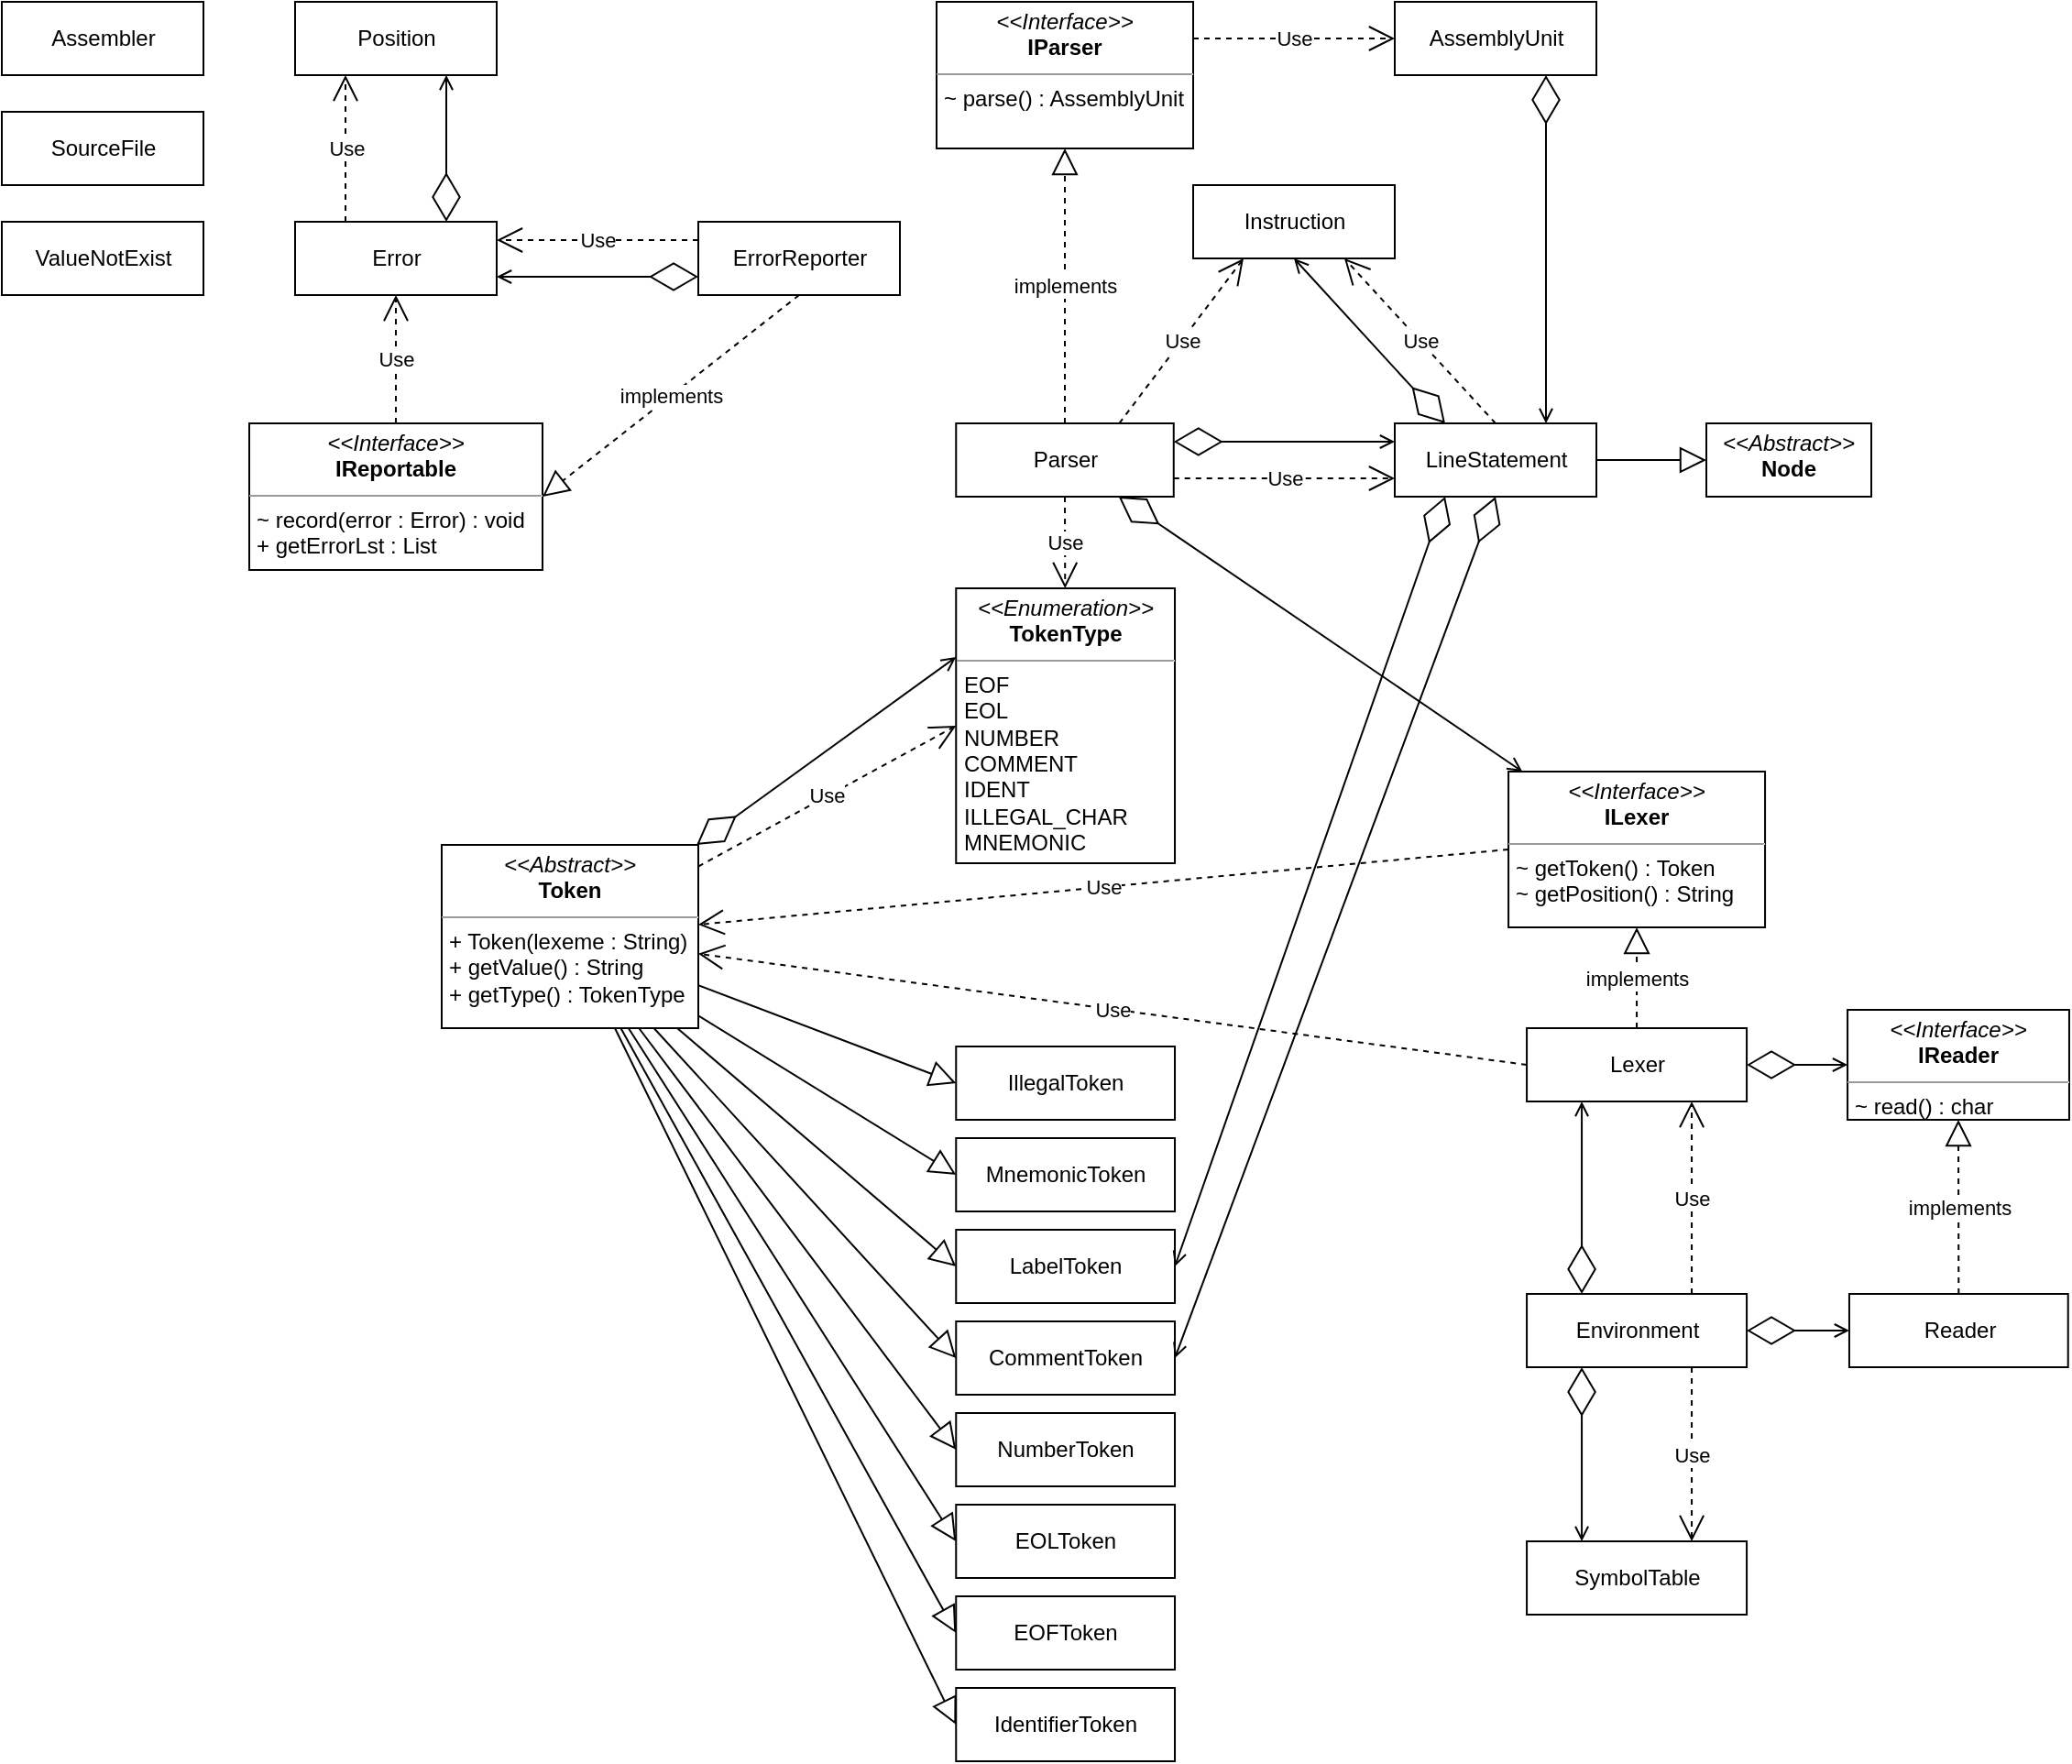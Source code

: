 <mxfile version="13.10.0" type="github">
  <diagram id="C5RBs43oDa-KdzZeNtuy" name="Page-1">
    <mxGraphModel dx="1422" dy="794" grid="1" gridSize="10" guides="1" tooltips="1" connect="1" arrows="1" fold="1" page="1" pageScale="1" pageWidth="827" pageHeight="1169" math="0" shadow="0">
      <root>
        <mxCell id="WIyWlLk6GJQsqaUBKTNV-0" />
        <mxCell id="WIyWlLk6GJQsqaUBKTNV-1" parent="WIyWlLk6GJQsqaUBKTNV-0" />
        <mxCell id="xSu46usnXrY1J6GmOUCb-12" value="Assembler" style="html=1;" vertex="1" parent="WIyWlLk6GJQsqaUBKTNV-1">
          <mxGeometry x="40" y="40" width="110" height="40" as="geometry" />
        </mxCell>
        <mxCell id="xSu46usnXrY1J6GmOUCb-17" value="Error" style="html=1;" vertex="1" parent="WIyWlLk6GJQsqaUBKTNV-1">
          <mxGeometry x="200" y="160" width="110" height="40" as="geometry" />
        </mxCell>
        <mxCell id="xSu46usnXrY1J6GmOUCb-18" value="Position" style="html=1;" vertex="1" parent="WIyWlLk6GJQsqaUBKTNV-1">
          <mxGeometry x="200" y="40" width="110" height="40" as="geometry" />
        </mxCell>
        <mxCell id="xSu46usnXrY1J6GmOUCb-23" value="SourceFile" style="html=1;" vertex="1" parent="WIyWlLk6GJQsqaUBKTNV-1">
          <mxGeometry x="40" y="100" width="110" height="40" as="geometry" />
        </mxCell>
        <mxCell id="xSu46usnXrY1J6GmOUCb-26" value="&lt;p style=&quot;margin: 0px ; margin-top: 4px ; text-align: center&quot;&gt;&lt;i&gt;&amp;lt;&amp;lt;Interface&amp;gt;&amp;gt;&lt;/i&gt;&lt;br&gt;&lt;/p&gt;&lt;div style=&quot;text-align: center&quot;&gt;&lt;b&gt;IReportable&lt;/b&gt;&lt;/div&gt;&lt;hr size=&quot;1&quot;&gt;&lt;p style=&quot;margin: 0px ; margin-left: 4px&quot;&gt;~ record(error : Error) : void&lt;br&gt;&lt;/p&gt;&lt;p style=&quot;margin: 0px ; margin-left: 4px&quot;&gt;+ getErrorLst : List&lt;/p&gt;" style="verticalAlign=top;align=left;overflow=fill;fontSize=12;fontFamily=Helvetica;html=1;" vertex="1" parent="WIyWlLk6GJQsqaUBKTNV-1">
          <mxGeometry x="175" y="270" width="160" height="80" as="geometry" />
        </mxCell>
        <mxCell id="xSu46usnXrY1J6GmOUCb-27" value="&lt;p style=&quot;margin: 0px ; margin-top: 4px ; text-align: center&quot;&gt;&lt;i&gt;&amp;lt;&amp;lt;Interface&amp;gt;&amp;gt;&lt;/i&gt;&lt;br&gt;&lt;/p&gt;&lt;div style=&quot;text-align: center&quot;&gt;&lt;b&gt;IParser&lt;/b&gt;&lt;/div&gt;&lt;hr size=&quot;1&quot;&gt;&lt;p style=&quot;margin: 0px ; margin-left: 4px&quot;&gt;~ parse() : AssemblyUnit&lt;br&gt;&lt;/p&gt;" style="verticalAlign=top;align=left;overflow=fill;fontSize=12;fontFamily=Helvetica;html=1;" vertex="1" parent="WIyWlLk6GJQsqaUBKTNV-1">
          <mxGeometry x="550" y="40" width="140" height="80" as="geometry" />
        </mxCell>
        <mxCell id="xSu46usnXrY1J6GmOUCb-28" value="Use" style="endArrow=open;endSize=12;dashed=1;html=1;exitX=0.5;exitY=0;exitDx=0;exitDy=0;entryX=0.5;entryY=1;entryDx=0;entryDy=0;" edge="1" parent="WIyWlLk6GJQsqaUBKTNV-1" source="xSu46usnXrY1J6GmOUCb-26" target="xSu46usnXrY1J6GmOUCb-17">
          <mxGeometry width="160" relative="1" as="geometry">
            <mxPoint x="320" y="330" as="sourcePoint" />
            <mxPoint x="390" y="140" as="targetPoint" />
          </mxGeometry>
        </mxCell>
        <mxCell id="xSu46usnXrY1J6GmOUCb-29" value="Use" style="endArrow=open;endSize=12;dashed=1;html=1;exitX=0.25;exitY=0;exitDx=0;exitDy=0;entryX=0.25;entryY=1;entryDx=0;entryDy=0;" edge="1" parent="WIyWlLk6GJQsqaUBKTNV-1" source="xSu46usnXrY1J6GmOUCb-17" target="xSu46usnXrY1J6GmOUCb-18">
          <mxGeometry width="160" relative="1" as="geometry">
            <mxPoint x="320" y="330" as="sourcePoint" />
            <mxPoint x="480" y="330" as="targetPoint" />
          </mxGeometry>
        </mxCell>
        <mxCell id="xSu46usnXrY1J6GmOUCb-31" value="ErrorReporter" style="html=1;" vertex="1" parent="WIyWlLk6GJQsqaUBKTNV-1">
          <mxGeometry x="420" y="160" width="110" height="40" as="geometry" />
        </mxCell>
        <mxCell id="xSu46usnXrY1J6GmOUCb-32" value="Use" style="endArrow=open;endSize=12;dashed=1;html=1;exitX=0;exitY=0.25;exitDx=0;exitDy=0;entryX=1;entryY=0.25;entryDx=0;entryDy=0;" edge="1" parent="WIyWlLk6GJQsqaUBKTNV-1" source="xSu46usnXrY1J6GmOUCb-31" target="xSu46usnXrY1J6GmOUCb-17">
          <mxGeometry width="160" relative="1" as="geometry">
            <mxPoint x="320" y="330" as="sourcePoint" />
            <mxPoint x="480" y="330" as="targetPoint" />
          </mxGeometry>
        </mxCell>
        <mxCell id="xSu46usnXrY1J6GmOUCb-35" value="" style="endArrow=diamondThin;endFill=0;endSize=24;html=1;entryX=0.75;entryY=0;entryDx=0;entryDy=0;exitX=0.75;exitY=1;exitDx=0;exitDy=0;startArrow=open;startFill=0;" edge="1" parent="WIyWlLk6GJQsqaUBKTNV-1" source="xSu46usnXrY1J6GmOUCb-18" target="xSu46usnXrY1J6GmOUCb-17">
          <mxGeometry width="160" relative="1" as="geometry">
            <mxPoint x="320" y="330" as="sourcePoint" />
            <mxPoint x="480" y="330" as="targetPoint" />
          </mxGeometry>
        </mxCell>
        <mxCell id="xSu46usnXrY1J6GmOUCb-36" value="" style="endArrow=diamondThin;endFill=0;endSize=24;html=1;entryX=0;entryY=0.75;entryDx=0;entryDy=0;exitX=1;exitY=0.75;exitDx=0;exitDy=0;startArrow=open;startFill=0;" edge="1" parent="WIyWlLk6GJQsqaUBKTNV-1" source="xSu46usnXrY1J6GmOUCb-17" target="xSu46usnXrY1J6GmOUCb-31">
          <mxGeometry width="160" relative="1" as="geometry">
            <mxPoint x="292.5" y="90" as="sourcePoint" />
            <mxPoint x="292.5" y="170" as="targetPoint" />
          </mxGeometry>
        </mxCell>
        <mxCell id="xSu46usnXrY1J6GmOUCb-37" value="implements" style="endArrow=block;dashed=1;endFill=0;endSize=12;html=1;entryX=1;entryY=0.5;entryDx=0;entryDy=0;exitX=0.5;exitY=1;exitDx=0;exitDy=0;" edge="1" parent="WIyWlLk6GJQsqaUBKTNV-1" source="xSu46usnXrY1J6GmOUCb-31" target="xSu46usnXrY1J6GmOUCb-26">
          <mxGeometry width="160" relative="1" as="geometry">
            <mxPoint x="475" y="230" as="sourcePoint" />
            <mxPoint x="480" y="330" as="targetPoint" />
          </mxGeometry>
        </mxCell>
        <mxCell id="xSu46usnXrY1J6GmOUCb-38" value="Parser" style="html=1;" vertex="1" parent="WIyWlLk6GJQsqaUBKTNV-1">
          <mxGeometry x="560.63" y="270" width="118.75" height="40" as="geometry" />
        </mxCell>
        <mxCell id="xSu46usnXrY1J6GmOUCb-39" value="AssemblyUnit" style="html=1;" vertex="1" parent="WIyWlLk6GJQsqaUBKTNV-1">
          <mxGeometry x="800" y="40" width="110" height="40" as="geometry" />
        </mxCell>
        <mxCell id="xSu46usnXrY1J6GmOUCb-40" value="implements" style="endArrow=block;dashed=1;endFill=0;endSize=12;html=1;exitX=0.5;exitY=0;exitDx=0;exitDy=0;entryX=0.5;entryY=1;entryDx=0;entryDy=0;" edge="1" parent="WIyWlLk6GJQsqaUBKTNV-1" source="xSu46usnXrY1J6GmOUCb-38" target="xSu46usnXrY1J6GmOUCb-27">
          <mxGeometry width="160" relative="1" as="geometry">
            <mxPoint x="320" y="330" as="sourcePoint" />
            <mxPoint x="480" y="330" as="targetPoint" />
          </mxGeometry>
        </mxCell>
        <mxCell id="xSu46usnXrY1J6GmOUCb-41" value="Use" style="endArrow=open;endSize=12;dashed=1;html=1;exitX=1;exitY=0.25;exitDx=0;exitDy=0;entryX=0;entryY=0.5;entryDx=0;entryDy=0;" edge="1" parent="WIyWlLk6GJQsqaUBKTNV-1" source="xSu46usnXrY1J6GmOUCb-27" target="xSu46usnXrY1J6GmOUCb-39">
          <mxGeometry width="160" relative="1" as="geometry">
            <mxPoint x="320" y="330" as="sourcePoint" />
            <mxPoint x="480" y="330" as="targetPoint" />
          </mxGeometry>
        </mxCell>
        <mxCell id="xSu46usnXrY1J6GmOUCb-45" value="LineStatement" style="html=1;" vertex="1" parent="WIyWlLk6GJQsqaUBKTNV-1">
          <mxGeometry x="800" y="270" width="110" height="40" as="geometry" />
        </mxCell>
        <mxCell id="xSu46usnXrY1J6GmOUCb-47" value="" style="endArrow=diamondThin;endFill=0;endSize=24;html=1;entryX=0.75;entryY=1;entryDx=0;entryDy=0;exitX=0.75;exitY=0;exitDx=0;exitDy=0;startArrow=open;startFill=0;" edge="1" parent="WIyWlLk6GJQsqaUBKTNV-1" source="xSu46usnXrY1J6GmOUCb-45" target="xSu46usnXrY1J6GmOUCb-39">
          <mxGeometry width="160" relative="1" as="geometry">
            <mxPoint x="292.5" y="90" as="sourcePoint" />
            <mxPoint x="292.5" y="170" as="targetPoint" />
          </mxGeometry>
        </mxCell>
        <mxCell id="xSu46usnXrY1J6GmOUCb-48" value="" style="endArrow=diamondThin;endFill=0;endSize=24;html=1;entryX=1;entryY=0.25;entryDx=0;entryDy=0;exitX=0;exitY=0.25;exitDx=0;exitDy=0;startArrow=open;startFill=0;" edge="1" parent="WIyWlLk6GJQsqaUBKTNV-1" source="xSu46usnXrY1J6GmOUCb-45" target="xSu46usnXrY1J6GmOUCb-38">
          <mxGeometry width="160" relative="1" as="geometry">
            <mxPoint x="302.5" y="100" as="sourcePoint" />
            <mxPoint x="302.5" y="180" as="targetPoint" />
          </mxGeometry>
        </mxCell>
        <mxCell id="xSu46usnXrY1J6GmOUCb-49" value="Use" style="endArrow=open;endSize=12;dashed=1;html=1;exitX=1;exitY=0.75;exitDx=0;exitDy=0;entryX=0;entryY=0.75;entryDx=0;entryDy=0;" edge="1" parent="WIyWlLk6GJQsqaUBKTNV-1" source="xSu46usnXrY1J6GmOUCb-38" target="xSu46usnXrY1J6GmOUCb-45">
          <mxGeometry width="160" relative="1" as="geometry">
            <mxPoint x="490" y="320" as="sourcePoint" />
            <mxPoint x="650" y="320" as="targetPoint" />
          </mxGeometry>
        </mxCell>
        <mxCell id="xSu46usnXrY1J6GmOUCb-50" value="Instruction" style="html=1;" vertex="1" parent="WIyWlLk6GJQsqaUBKTNV-1">
          <mxGeometry x="690" y="140" width="110" height="40" as="geometry" />
        </mxCell>
        <mxCell id="xSu46usnXrY1J6GmOUCb-51" value="" style="endArrow=diamondThin;endFill=0;endSize=24;html=1;entryX=0.25;entryY=0;entryDx=0;entryDy=0;exitX=0.5;exitY=1;exitDx=0;exitDy=0;startArrow=open;startFill=0;" edge="1" parent="WIyWlLk6GJQsqaUBKTNV-1" source="xSu46usnXrY1J6GmOUCb-50" target="xSu46usnXrY1J6GmOUCb-45">
          <mxGeometry width="160" relative="1" as="geometry">
            <mxPoint x="790" y="260.0" as="sourcePoint" />
            <mxPoint x="689.38" y="260.0" as="targetPoint" />
          </mxGeometry>
        </mxCell>
        <mxCell id="xSu46usnXrY1J6GmOUCb-52" value="Use" style="endArrow=open;endSize=12;dashed=1;html=1;exitX=0.75;exitY=0;exitDx=0;exitDy=0;entryX=0.25;entryY=1;entryDx=0;entryDy=0;" edge="1" parent="WIyWlLk6GJQsqaUBKTNV-1" source="xSu46usnXrY1J6GmOUCb-38" target="xSu46usnXrY1J6GmOUCb-50">
          <mxGeometry width="160" relative="1" as="geometry">
            <mxPoint x="490" y="320" as="sourcePoint" />
            <mxPoint x="650" y="320" as="targetPoint" />
          </mxGeometry>
        </mxCell>
        <mxCell id="xSu46usnXrY1J6GmOUCb-53" value="Use" style="endArrow=open;endSize=12;dashed=1;html=1;exitX=0.5;exitY=0;exitDx=0;exitDy=0;entryX=0.75;entryY=1;entryDx=0;entryDy=0;" edge="1" parent="WIyWlLk6GJQsqaUBKTNV-1" source="xSu46usnXrY1J6GmOUCb-45" target="xSu46usnXrY1J6GmOUCb-50">
          <mxGeometry width="160" relative="1" as="geometry">
            <mxPoint x="490" y="320" as="sourcePoint" />
            <mxPoint x="650" y="320" as="targetPoint" />
          </mxGeometry>
        </mxCell>
        <mxCell id="xSu46usnXrY1J6GmOUCb-55" value="CommentToken" style="html=1;" vertex="1" parent="WIyWlLk6GJQsqaUBKTNV-1">
          <mxGeometry x="560.63" y="760" width="119.38" height="40" as="geometry" />
        </mxCell>
        <mxCell id="xSu46usnXrY1J6GmOUCb-56" value="EOLToken" style="html=1;" vertex="1" parent="WIyWlLk6GJQsqaUBKTNV-1">
          <mxGeometry x="560.63" y="860" width="119.38" height="40" as="geometry" />
        </mxCell>
        <mxCell id="xSu46usnXrY1J6GmOUCb-57" value="NumberToken" style="html=1;" vertex="1" parent="WIyWlLk6GJQsqaUBKTNV-1">
          <mxGeometry x="560.63" y="810" width="119.38" height="40" as="geometry" />
        </mxCell>
        <mxCell id="xSu46usnXrY1J6GmOUCb-58" value="MnemonicToken" style="html=1;" vertex="1" parent="WIyWlLk6GJQsqaUBKTNV-1">
          <mxGeometry x="560.63" y="660" width="119.38" height="40" as="geometry" />
        </mxCell>
        <mxCell id="xSu46usnXrY1J6GmOUCb-59" value="IllegalToken" style="html=1;" vertex="1" parent="WIyWlLk6GJQsqaUBKTNV-1">
          <mxGeometry x="560.63" y="610" width="119.38" height="40" as="geometry" />
        </mxCell>
        <mxCell id="xSu46usnXrY1J6GmOUCb-60" value="LabelToken" style="html=1;" vertex="1" parent="WIyWlLk6GJQsqaUBKTNV-1">
          <mxGeometry x="560.63" y="710" width="119.38" height="40" as="geometry" />
        </mxCell>
        <mxCell id="xSu46usnXrY1J6GmOUCb-61" value="" style="endArrow=block;endFill=0;endSize=12;html=1;entryX=0;entryY=0.5;entryDx=0;entryDy=0;" edge="1" parent="WIyWlLk6GJQsqaUBKTNV-1" source="xSu46usnXrY1J6GmOUCb-63" target="xSu46usnXrY1J6GmOUCb-55">
          <mxGeometry width="160" relative="1" as="geometry">
            <mxPoint x="600" y="600" as="sourcePoint" />
            <mxPoint x="760" y="600" as="targetPoint" />
          </mxGeometry>
        </mxCell>
        <mxCell id="xSu46usnXrY1J6GmOUCb-63" value="&lt;p style=&quot;margin: 0px ; margin-top: 4px ; text-align: center&quot;&gt;&lt;i&gt;&amp;lt;&amp;lt;Abstract&amp;gt;&amp;gt;&lt;/i&gt;&lt;br&gt;&lt;/p&gt;&lt;div style=&quot;text-align: center&quot;&gt;&lt;b&gt;Token&lt;/b&gt;&lt;/div&gt;&lt;hr size=&quot;1&quot;&gt;&lt;p style=&quot;margin: 0px ; margin-left: 4px&quot;&gt;&lt;span&gt;+ Token(lexeme : String)&lt;/span&gt;&lt;/p&gt;&lt;p style=&quot;margin: 0px ; margin-left: 4px&quot;&gt;&lt;span&gt;+ getValue() : String&lt;/span&gt;&lt;br&gt;&lt;/p&gt;&lt;p style=&quot;margin: 0px ; margin-left: 4px&quot;&gt;&lt;span&gt;+ getType() : TokenType&lt;/span&gt;&lt;/p&gt;" style="verticalAlign=top;align=left;overflow=fill;fontSize=12;fontFamily=Helvetica;html=1;" vertex="1" parent="WIyWlLk6GJQsqaUBKTNV-1">
          <mxGeometry x="280" y="500" width="140" height="100" as="geometry" />
        </mxCell>
        <mxCell id="xSu46usnXrY1J6GmOUCb-64" value="" style="endArrow=block;endFill=0;endSize=12;html=1;entryX=0;entryY=0.5;entryDx=0;entryDy=0;" edge="1" parent="WIyWlLk6GJQsqaUBKTNV-1" source="xSu46usnXrY1J6GmOUCb-63" target="xSu46usnXrY1J6GmOUCb-59">
          <mxGeometry width="160" relative="1" as="geometry">
            <mxPoint x="360" y="500" as="sourcePoint" />
            <mxPoint x="460.63" y="370" as="targetPoint" />
          </mxGeometry>
        </mxCell>
        <mxCell id="xSu46usnXrY1J6GmOUCb-65" value="" style="endArrow=block;endFill=0;endSize=12;html=1;entryX=0;entryY=0.5;entryDx=0;entryDy=0;" edge="1" parent="WIyWlLk6GJQsqaUBKTNV-1" source="xSu46usnXrY1J6GmOUCb-63" target="xSu46usnXrY1J6GmOUCb-60">
          <mxGeometry width="160" relative="1" as="geometry">
            <mxPoint x="370" y="510" as="sourcePoint" />
            <mxPoint x="470.63" y="380" as="targetPoint" />
          </mxGeometry>
        </mxCell>
        <mxCell id="xSu46usnXrY1J6GmOUCb-66" value="" style="endArrow=block;endFill=0;endSize=12;html=1;entryX=0;entryY=0.5;entryDx=0;entryDy=0;" edge="1" parent="WIyWlLk6GJQsqaUBKTNV-1" source="xSu46usnXrY1J6GmOUCb-63" target="xSu46usnXrY1J6GmOUCb-56">
          <mxGeometry width="160" relative="1" as="geometry">
            <mxPoint x="380" y="520" as="sourcePoint" />
            <mxPoint x="480.63" y="390" as="targetPoint" />
          </mxGeometry>
        </mxCell>
        <mxCell id="xSu46usnXrY1J6GmOUCb-67" value="" style="endArrow=block;endFill=0;endSize=12;html=1;entryX=0;entryY=0.5;entryDx=0;entryDy=0;" edge="1" parent="WIyWlLk6GJQsqaUBKTNV-1" source="xSu46usnXrY1J6GmOUCb-63" target="xSu46usnXrY1J6GmOUCb-58">
          <mxGeometry width="160" relative="1" as="geometry">
            <mxPoint x="390" y="530" as="sourcePoint" />
            <mxPoint x="490.63" y="400" as="targetPoint" />
          </mxGeometry>
        </mxCell>
        <mxCell id="xSu46usnXrY1J6GmOUCb-68" value="" style="endArrow=block;endFill=0;endSize=12;html=1;entryX=0;entryY=0.5;entryDx=0;entryDy=0;" edge="1" parent="WIyWlLk6GJQsqaUBKTNV-1" source="xSu46usnXrY1J6GmOUCb-63" target="xSu46usnXrY1J6GmOUCb-57">
          <mxGeometry width="160" relative="1" as="geometry">
            <mxPoint x="400" y="540" as="sourcePoint" />
            <mxPoint x="500.63" y="410" as="targetPoint" />
          </mxGeometry>
        </mxCell>
        <mxCell id="xSu46usnXrY1J6GmOUCb-69" value="ValueNotExist" style="html=1;" vertex="1" parent="WIyWlLk6GJQsqaUBKTNV-1">
          <mxGeometry x="40" y="160" width="110" height="40" as="geometry" />
        </mxCell>
        <mxCell id="xSu46usnXrY1J6GmOUCb-70" value="" style="endArrow=diamondThin;endFill=0;endSize=24;html=1;exitX=1;exitY=0.5;exitDx=0;exitDy=0;startArrow=open;startFill=0;entryX=0.5;entryY=1;entryDx=0;entryDy=0;" edge="1" parent="WIyWlLk6GJQsqaUBKTNV-1" source="xSu46usnXrY1J6GmOUCb-55" target="xSu46usnXrY1J6GmOUCb-45">
          <mxGeometry width="160" relative="1" as="geometry">
            <mxPoint x="810" y="290.0" as="sourcePoint" />
            <mxPoint x="820" y="460" as="targetPoint" />
          </mxGeometry>
        </mxCell>
        <mxCell id="xSu46usnXrY1J6GmOUCb-71" value="" style="endArrow=diamondThin;endFill=0;endSize=24;html=1;exitX=1;exitY=0.5;exitDx=0;exitDy=0;startArrow=open;startFill=0;entryX=0.25;entryY=1;entryDx=0;entryDy=0;" edge="1" parent="WIyWlLk6GJQsqaUBKTNV-1" source="xSu46usnXrY1J6GmOUCb-60" target="xSu46usnXrY1J6GmOUCb-45">
          <mxGeometry width="160" relative="1" as="geometry">
            <mxPoint x="820" y="300.0" as="sourcePoint" />
            <mxPoint x="730" y="450" as="targetPoint" />
          </mxGeometry>
        </mxCell>
        <mxCell id="xSu46usnXrY1J6GmOUCb-72" value="&lt;p style=&quot;margin: 0px ; margin-top: 4px ; text-align: center&quot;&gt;&lt;i&gt;&amp;lt;&amp;lt;Enumeration&amp;gt;&amp;gt;&lt;/i&gt;&lt;br&gt;&lt;/p&gt;&lt;div style=&quot;text-align: center&quot;&gt;&lt;b&gt;TokenType&lt;/b&gt;&lt;/div&gt;&lt;hr size=&quot;1&quot;&gt;&lt;p style=&quot;margin: 0px ; margin-left: 4px&quot;&gt;EOF&lt;/p&gt;&lt;p style=&quot;margin: 0px ; margin-left: 4px&quot;&gt;EOL&lt;/p&gt;&lt;p style=&quot;margin: 0px ; margin-left: 4px&quot;&gt;NUMBER&lt;/p&gt;&lt;p style=&quot;margin: 0px ; margin-left: 4px&quot;&gt;COMMENT&lt;/p&gt;&lt;p style=&quot;margin: 0px ; margin-left: 4px&quot;&gt;IDENT&lt;/p&gt;&lt;p style=&quot;margin: 0px ; margin-left: 4px&quot;&gt;ILLEGAL_CHAR&lt;br&gt;MNEMONIC&lt;/p&gt;" style="verticalAlign=top;align=left;overflow=fill;fontSize=12;fontFamily=Helvetica;html=1;" vertex="1" parent="WIyWlLk6GJQsqaUBKTNV-1">
          <mxGeometry x="560.63" y="360" width="119.38" height="150" as="geometry" />
        </mxCell>
        <mxCell id="xSu46usnXrY1J6GmOUCb-73" value="IdentifierToken" style="html=1;" vertex="1" parent="WIyWlLk6GJQsqaUBKTNV-1">
          <mxGeometry x="560.63" y="960" width="119.38" height="40" as="geometry" />
        </mxCell>
        <mxCell id="xSu46usnXrY1J6GmOUCb-74" value="EOFToken" style="html=1;" vertex="1" parent="WIyWlLk6GJQsqaUBKTNV-1">
          <mxGeometry x="560.63" y="910" width="119.38" height="40" as="geometry" />
        </mxCell>
        <mxCell id="xSu46usnXrY1J6GmOUCb-75" value="" style="endArrow=block;endFill=0;endSize=12;html=1;entryX=0;entryY=0.5;entryDx=0;entryDy=0;" edge="1" parent="WIyWlLk6GJQsqaUBKTNV-1" source="xSu46usnXrY1J6GmOUCb-63" target="xSu46usnXrY1J6GmOUCb-73">
          <mxGeometry width="160" relative="1" as="geometry">
            <mxPoint x="360" y="500" as="sourcePoint" />
            <mxPoint x="460.63" y="620" as="targetPoint" />
          </mxGeometry>
        </mxCell>
        <mxCell id="xSu46usnXrY1J6GmOUCb-76" value="" style="endArrow=block;endFill=0;endSize=12;html=1;entryX=0;entryY=0.5;entryDx=0;entryDy=0;" edge="1" parent="WIyWlLk6GJQsqaUBKTNV-1" source="xSu46usnXrY1J6GmOUCb-63" target="xSu46usnXrY1J6GmOUCb-74">
          <mxGeometry width="160" relative="1" as="geometry">
            <mxPoint x="370" y="510" as="sourcePoint" />
            <mxPoint x="470.63" y="630" as="targetPoint" />
          </mxGeometry>
        </mxCell>
        <mxCell id="xSu46usnXrY1J6GmOUCb-77" value="&lt;p style=&quot;margin: 0px ; margin-top: 4px ; text-align: center&quot;&gt;&lt;i&gt;&amp;lt;&amp;lt;Abstract&amp;gt;&amp;gt;&lt;/i&gt;&lt;br&gt;&lt;/p&gt;&lt;div style=&quot;text-align: center&quot;&gt;&lt;b&gt;Node&lt;/b&gt;&lt;/div&gt;" style="verticalAlign=top;align=left;overflow=fill;fontSize=12;fontFamily=Helvetica;html=1;" vertex="1" parent="WIyWlLk6GJQsqaUBKTNV-1">
          <mxGeometry x="970" y="270" width="90" height="40" as="geometry" />
        </mxCell>
        <mxCell id="xSu46usnXrY1J6GmOUCb-78" value="" style="endArrow=block;endFill=0;endSize=12;html=1;exitX=1;exitY=0.5;exitDx=0;exitDy=0;entryX=0;entryY=0.5;entryDx=0;entryDy=0;" edge="1" parent="WIyWlLk6GJQsqaUBKTNV-1" source="xSu46usnXrY1J6GmOUCb-45" target="xSu46usnXrY1J6GmOUCb-77">
          <mxGeometry width="160" relative="1" as="geometry">
            <mxPoint x="400" y="605" as="sourcePoint" />
            <mxPoint x="840" y="470" as="targetPoint" />
          </mxGeometry>
        </mxCell>
        <mxCell id="xSu46usnXrY1J6GmOUCb-79" value="" style="endArrow=diamondThin;endFill=0;endSize=24;html=1;exitX=0;exitY=0.25;exitDx=0;exitDy=0;startArrow=open;startFill=0;" edge="1" parent="WIyWlLk6GJQsqaUBKTNV-1" source="xSu46usnXrY1J6GmOUCb-72" target="xSu46usnXrY1J6GmOUCb-63">
          <mxGeometry width="160" relative="1" as="geometry">
            <mxPoint x="622.5" y="800" as="sourcePoint" />
            <mxPoint x="320" y="520" as="targetPoint" />
          </mxGeometry>
        </mxCell>
        <mxCell id="xSu46usnXrY1J6GmOUCb-80" value="Use" style="endArrow=open;endSize=12;dashed=1;html=1;entryX=0;entryY=0.5;entryDx=0;entryDy=0;" edge="1" parent="WIyWlLk6GJQsqaUBKTNV-1" source="xSu46usnXrY1J6GmOUCb-63" target="xSu46usnXrY1J6GmOUCb-72">
          <mxGeometry width="160" relative="1" as="geometry">
            <mxPoint x="520" y="660" as="sourcePoint" />
            <mxPoint x="680" y="660" as="targetPoint" />
          </mxGeometry>
        </mxCell>
        <mxCell id="xSu46usnXrY1J6GmOUCb-81" value="Use" style="endArrow=open;endSize=12;dashed=1;html=1;exitX=0.5;exitY=1;exitDx=0;exitDy=0;" edge="1" parent="WIyWlLk6GJQsqaUBKTNV-1" source="xSu46usnXrY1J6GmOUCb-38" target="xSu46usnXrY1J6GmOUCb-72">
          <mxGeometry width="160" relative="1" as="geometry">
            <mxPoint x="520" y="450" as="sourcePoint" />
            <mxPoint x="680" y="450" as="targetPoint" />
          </mxGeometry>
        </mxCell>
        <mxCell id="xSu46usnXrY1J6GmOUCb-82" value="&lt;p style=&quot;margin: 0px ; margin-top: 4px ; text-align: center&quot;&gt;&lt;i&gt;&amp;lt;&amp;lt;Interface&amp;gt;&amp;gt;&lt;/i&gt;&lt;br&gt;&lt;/p&gt;&lt;div style=&quot;text-align: center&quot;&gt;&lt;b&gt;IReader&lt;/b&gt;&lt;/div&gt;&lt;hr size=&quot;1&quot;&gt;&lt;p style=&quot;margin: 0px ; margin-left: 4px&quot;&gt;~ read() : char&lt;br&gt;&lt;/p&gt;" style="verticalAlign=top;align=left;overflow=fill;fontSize=12;fontFamily=Helvetica;html=1;" vertex="1" parent="WIyWlLk6GJQsqaUBKTNV-1">
          <mxGeometry x="1047.03" y="590" width="120.95" height="60" as="geometry" />
        </mxCell>
        <mxCell id="xSu46usnXrY1J6GmOUCb-83" value="Reader" style="html=1;" vertex="1" parent="WIyWlLk6GJQsqaUBKTNV-1">
          <mxGeometry x="1047.98" y="745" width="119.37" height="40" as="geometry" />
        </mxCell>
        <mxCell id="xSu46usnXrY1J6GmOUCb-84" value="implements" style="endArrow=block;dashed=1;endFill=0;endSize=12;html=1;exitX=0.5;exitY=0;exitDx=0;exitDy=0;entryX=0.5;entryY=1;entryDx=0;entryDy=0;" edge="1" parent="WIyWlLk6GJQsqaUBKTNV-1" source="xSu46usnXrY1J6GmOUCb-83" target="xSu46usnXrY1J6GmOUCb-82">
          <mxGeometry width="160" relative="1" as="geometry">
            <mxPoint x="597.98" y="860" as="sourcePoint" />
            <mxPoint x="757.98" y="860" as="targetPoint" />
          </mxGeometry>
        </mxCell>
        <mxCell id="xSu46usnXrY1J6GmOUCb-85" value="Environment" style="html=1;" vertex="1" parent="WIyWlLk6GJQsqaUBKTNV-1">
          <mxGeometry x="872.03" y="745" width="120" height="40" as="geometry" />
        </mxCell>
        <mxCell id="xSu46usnXrY1J6GmOUCb-86" value="" style="endArrow=diamondThin;endFill=0;endSize=24;html=1;startArrow=open;startFill=0;entryX=1;entryY=0.5;entryDx=0;entryDy=0;exitX=0;exitY=0.5;exitDx=0;exitDy=0;" edge="1" parent="WIyWlLk6GJQsqaUBKTNV-1" source="xSu46usnXrY1J6GmOUCb-83" target="xSu46usnXrY1J6GmOUCb-85">
          <mxGeometry width="160" relative="1" as="geometry">
            <mxPoint x="1117.03" y="800" as="sourcePoint" />
            <mxPoint x="1037.03" y="750" as="targetPoint" />
          </mxGeometry>
        </mxCell>
        <mxCell id="xSu46usnXrY1J6GmOUCb-88" value="SymbolTable" style="html=1;" vertex="1" parent="WIyWlLk6GJQsqaUBKTNV-1">
          <mxGeometry x="872.03" y="880" width="120" height="40" as="geometry" />
        </mxCell>
        <mxCell id="xSu46usnXrY1J6GmOUCb-89" value="" style="endArrow=diamondThin;endFill=0;endSize=24;html=1;exitX=0.25;exitY=0;exitDx=0;exitDy=0;startArrow=open;startFill=0;entryX=0.25;entryY=1;entryDx=0;entryDy=0;" edge="1" parent="WIyWlLk6GJQsqaUBKTNV-1" source="xSu46usnXrY1J6GmOUCb-88" target="xSu46usnXrY1J6GmOUCb-85">
          <mxGeometry width="160" relative="1" as="geometry">
            <mxPoint x="1006.41" y="830" as="sourcePoint" />
            <mxPoint x="1097.03" y="830" as="targetPoint" />
          </mxGeometry>
        </mxCell>
        <mxCell id="xSu46usnXrY1J6GmOUCb-90" value="Use" style="endArrow=open;endSize=12;dashed=1;html=1;exitX=0.75;exitY=1;exitDx=0;exitDy=0;entryX=0.75;entryY=0;entryDx=0;entryDy=0;" edge="1" parent="WIyWlLk6GJQsqaUBKTNV-1" source="xSu46usnXrY1J6GmOUCb-85" target="xSu46usnXrY1J6GmOUCb-88">
          <mxGeometry width="160" relative="1" as="geometry">
            <mxPoint x="696.41" y="490" as="sourcePoint" />
            <mxPoint x="817.03" y="490" as="targetPoint" />
          </mxGeometry>
        </mxCell>
        <mxCell id="xSu46usnXrY1J6GmOUCb-91" value="Lexer" style="html=1;" vertex="1" parent="WIyWlLk6GJQsqaUBKTNV-1">
          <mxGeometry x="872.03" y="600" width="120" height="40" as="geometry" />
        </mxCell>
        <mxCell id="xSu46usnXrY1J6GmOUCb-92" value="" style="endArrow=diamondThin;endFill=0;endSize=24;html=1;entryX=0.25;entryY=0;entryDx=0;entryDy=0;exitX=0.25;exitY=1;exitDx=0;exitDy=0;startArrow=open;startFill=0;" edge="1" parent="WIyWlLk6GJQsqaUBKTNV-1" source="xSu46usnXrY1J6GmOUCb-91" target="xSu46usnXrY1J6GmOUCb-85">
          <mxGeometry width="160" relative="1" as="geometry">
            <mxPoint x="828.9" y="630" as="sourcePoint" />
            <mxPoint x="1205.78" y="810" as="targetPoint" />
          </mxGeometry>
        </mxCell>
        <mxCell id="xSu46usnXrY1J6GmOUCb-93" value="Use" style="endArrow=open;endSize=12;dashed=1;html=1;exitX=0.75;exitY=0;exitDx=0;exitDy=0;entryX=0.75;entryY=1;entryDx=0;entryDy=0;" edge="1" parent="WIyWlLk6GJQsqaUBKTNV-1" target="xSu46usnXrY1J6GmOUCb-91" source="xSu46usnXrY1J6GmOUCb-85">
          <mxGeometry width="160" relative="1" as="geometry">
            <mxPoint x="1205.78" y="830" as="sourcePoint" />
            <mxPoint x="1176.4" y="850" as="targetPoint" />
          </mxGeometry>
        </mxCell>
        <mxCell id="xSu46usnXrY1J6GmOUCb-94" value="" style="endArrow=diamondThin;endFill=0;endSize=24;html=1;entryX=1;entryY=0.5;entryDx=0;entryDy=0;startArrow=open;startFill=0;exitX=0;exitY=0.5;exitDx=0;exitDy=0;" edge="1" parent="WIyWlLk6GJQsqaUBKTNV-1" source="xSu46usnXrY1J6GmOUCb-82" target="xSu46usnXrY1J6GmOUCb-91">
          <mxGeometry width="160" relative="1" as="geometry">
            <mxPoint x="1177.03" y="580" as="sourcePoint" />
            <mxPoint x="1127.03" y="810" as="targetPoint" />
          </mxGeometry>
        </mxCell>
        <mxCell id="xSu46usnXrY1J6GmOUCb-95" value="Use" style="endArrow=open;endSize=12;dashed=1;html=1;exitX=0;exitY=0.5;exitDx=0;exitDy=0;" edge="1" parent="WIyWlLk6GJQsqaUBKTNV-1" source="xSu46usnXrY1J6GmOUCb-91" target="xSu46usnXrY1J6GmOUCb-63">
          <mxGeometry width="160" relative="1" as="geometry">
            <mxPoint x="970" y="575" as="sourcePoint" />
            <mxPoint x="810" y="540" as="targetPoint" />
          </mxGeometry>
        </mxCell>
        <mxCell id="xSu46usnXrY1J6GmOUCb-96" value="&lt;p style=&quot;margin: 0px ; margin-top: 4px ; text-align: center&quot;&gt;&lt;i&gt;&amp;lt;&amp;lt;Interface&amp;gt;&amp;gt;&lt;/i&gt;&lt;br&gt;&lt;/p&gt;&lt;div style=&quot;text-align: center&quot;&gt;&lt;b&gt;ILexer&lt;/b&gt;&lt;/div&gt;&lt;hr size=&quot;1&quot;&gt;&lt;p style=&quot;margin: 0px ; margin-left: 4px&quot;&gt;~ getToken() : Token&lt;/p&gt;&lt;p style=&quot;margin: 0px ; margin-left: 4px&quot;&gt;~ getPosition() : String&lt;/p&gt;" style="verticalAlign=top;align=left;overflow=fill;fontSize=12;fontFamily=Helvetica;html=1;" vertex="1" parent="WIyWlLk6GJQsqaUBKTNV-1">
          <mxGeometry x="862.03" y="460" width="140" height="85" as="geometry" />
        </mxCell>
        <mxCell id="xSu46usnXrY1J6GmOUCb-97" value="implements" style="endArrow=block;dashed=1;endFill=0;endSize=12;html=1;exitX=0.5;exitY=0;exitDx=0;exitDy=0;entryX=0.5;entryY=1;entryDx=0;entryDy=0;" edge="1" parent="WIyWlLk6GJQsqaUBKTNV-1" target="xSu46usnXrY1J6GmOUCb-96" source="xSu46usnXrY1J6GmOUCb-91">
          <mxGeometry width="160" relative="1" as="geometry">
            <mxPoint x="927.665" y="600" as="sourcePoint" />
            <mxPoint x="577.98" y="715" as="targetPoint" />
          </mxGeometry>
        </mxCell>
        <mxCell id="xSu46usnXrY1J6GmOUCb-98" value="Use" style="endArrow=open;endSize=12;dashed=1;html=1;exitX=0;exitY=0.5;exitDx=0;exitDy=0;" edge="1" parent="WIyWlLk6GJQsqaUBKTNV-1" source="xSu46usnXrY1J6GmOUCb-96" target="xSu46usnXrY1J6GmOUCb-63">
          <mxGeometry width="160" relative="1" as="geometry">
            <mxPoint x="965" y="560" as="sourcePoint" />
            <mxPoint x="430" y="560" as="targetPoint" />
          </mxGeometry>
        </mxCell>
        <mxCell id="xSu46usnXrY1J6GmOUCb-99" value="" style="endArrow=diamondThin;endFill=0;endSize=24;html=1;startArrow=open;startFill=0;" edge="1" parent="WIyWlLk6GJQsqaUBKTNV-1" source="xSu46usnXrY1J6GmOUCb-96" target="xSu46usnXrY1J6GmOUCb-38">
          <mxGeometry width="160" relative="1" as="geometry">
            <mxPoint x="810" y="290" as="sourcePoint" />
            <mxPoint x="689.38" y="290" as="targetPoint" />
          </mxGeometry>
        </mxCell>
      </root>
    </mxGraphModel>
  </diagram>
</mxfile>
